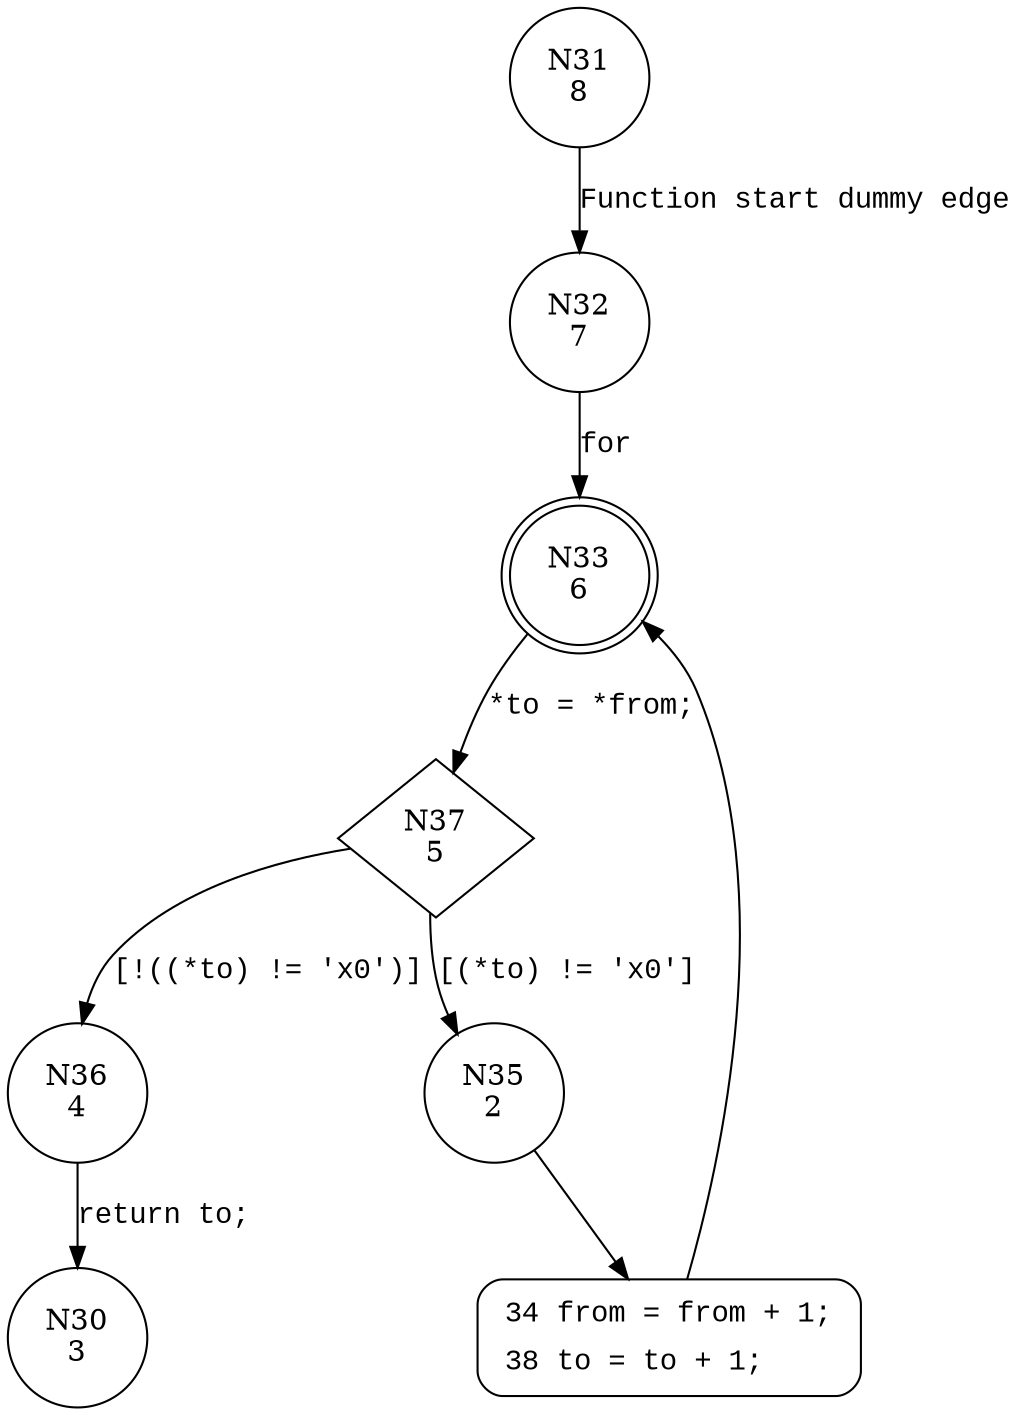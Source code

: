 digraph cstpcpy {
31 [shape="circle" label="N31\n8"]
32 [shape="circle" label="N32\n7"]
33 [shape="doublecircle" label="N33\n6"]
37 [shape="diamond" label="N37\n5"]
35 [shape="circle" label="N35\n2"]
36 [shape="circle" label="N36\n4"]
34 [shape="circle" label="N34\n1"]
30 [shape="circle" label="N30\n3"]
34 [style="filled,bold" penwidth="1" fillcolor="white" fontname="Courier New" shape="Mrecord" label=<<table border="0" cellborder="0" cellpadding="3" bgcolor="white"><tr><td align="right">34</td><td align="left">from = from + 1;</td></tr><tr><td align="right">38</td><td align="left">to = to + 1;</td></tr></table>>]
34 -> 33[label=""]
31 -> 32 [label="Function start dummy edge" fontname="Courier New"]
33 -> 37 [label="*to = *from;" fontname="Courier New"]
37 -> 35 [label="[(*to) != '\x0']" fontname="Courier New"]
37 -> 36 [label="[!((*to) != '\x0')]" fontname="Courier New"]
35 -> 34 [label="" fontname="Courier New"]
32 -> 33 [label="for" fontname="Courier New"]
36 -> 30 [label="return to;" fontname="Courier New"]
}